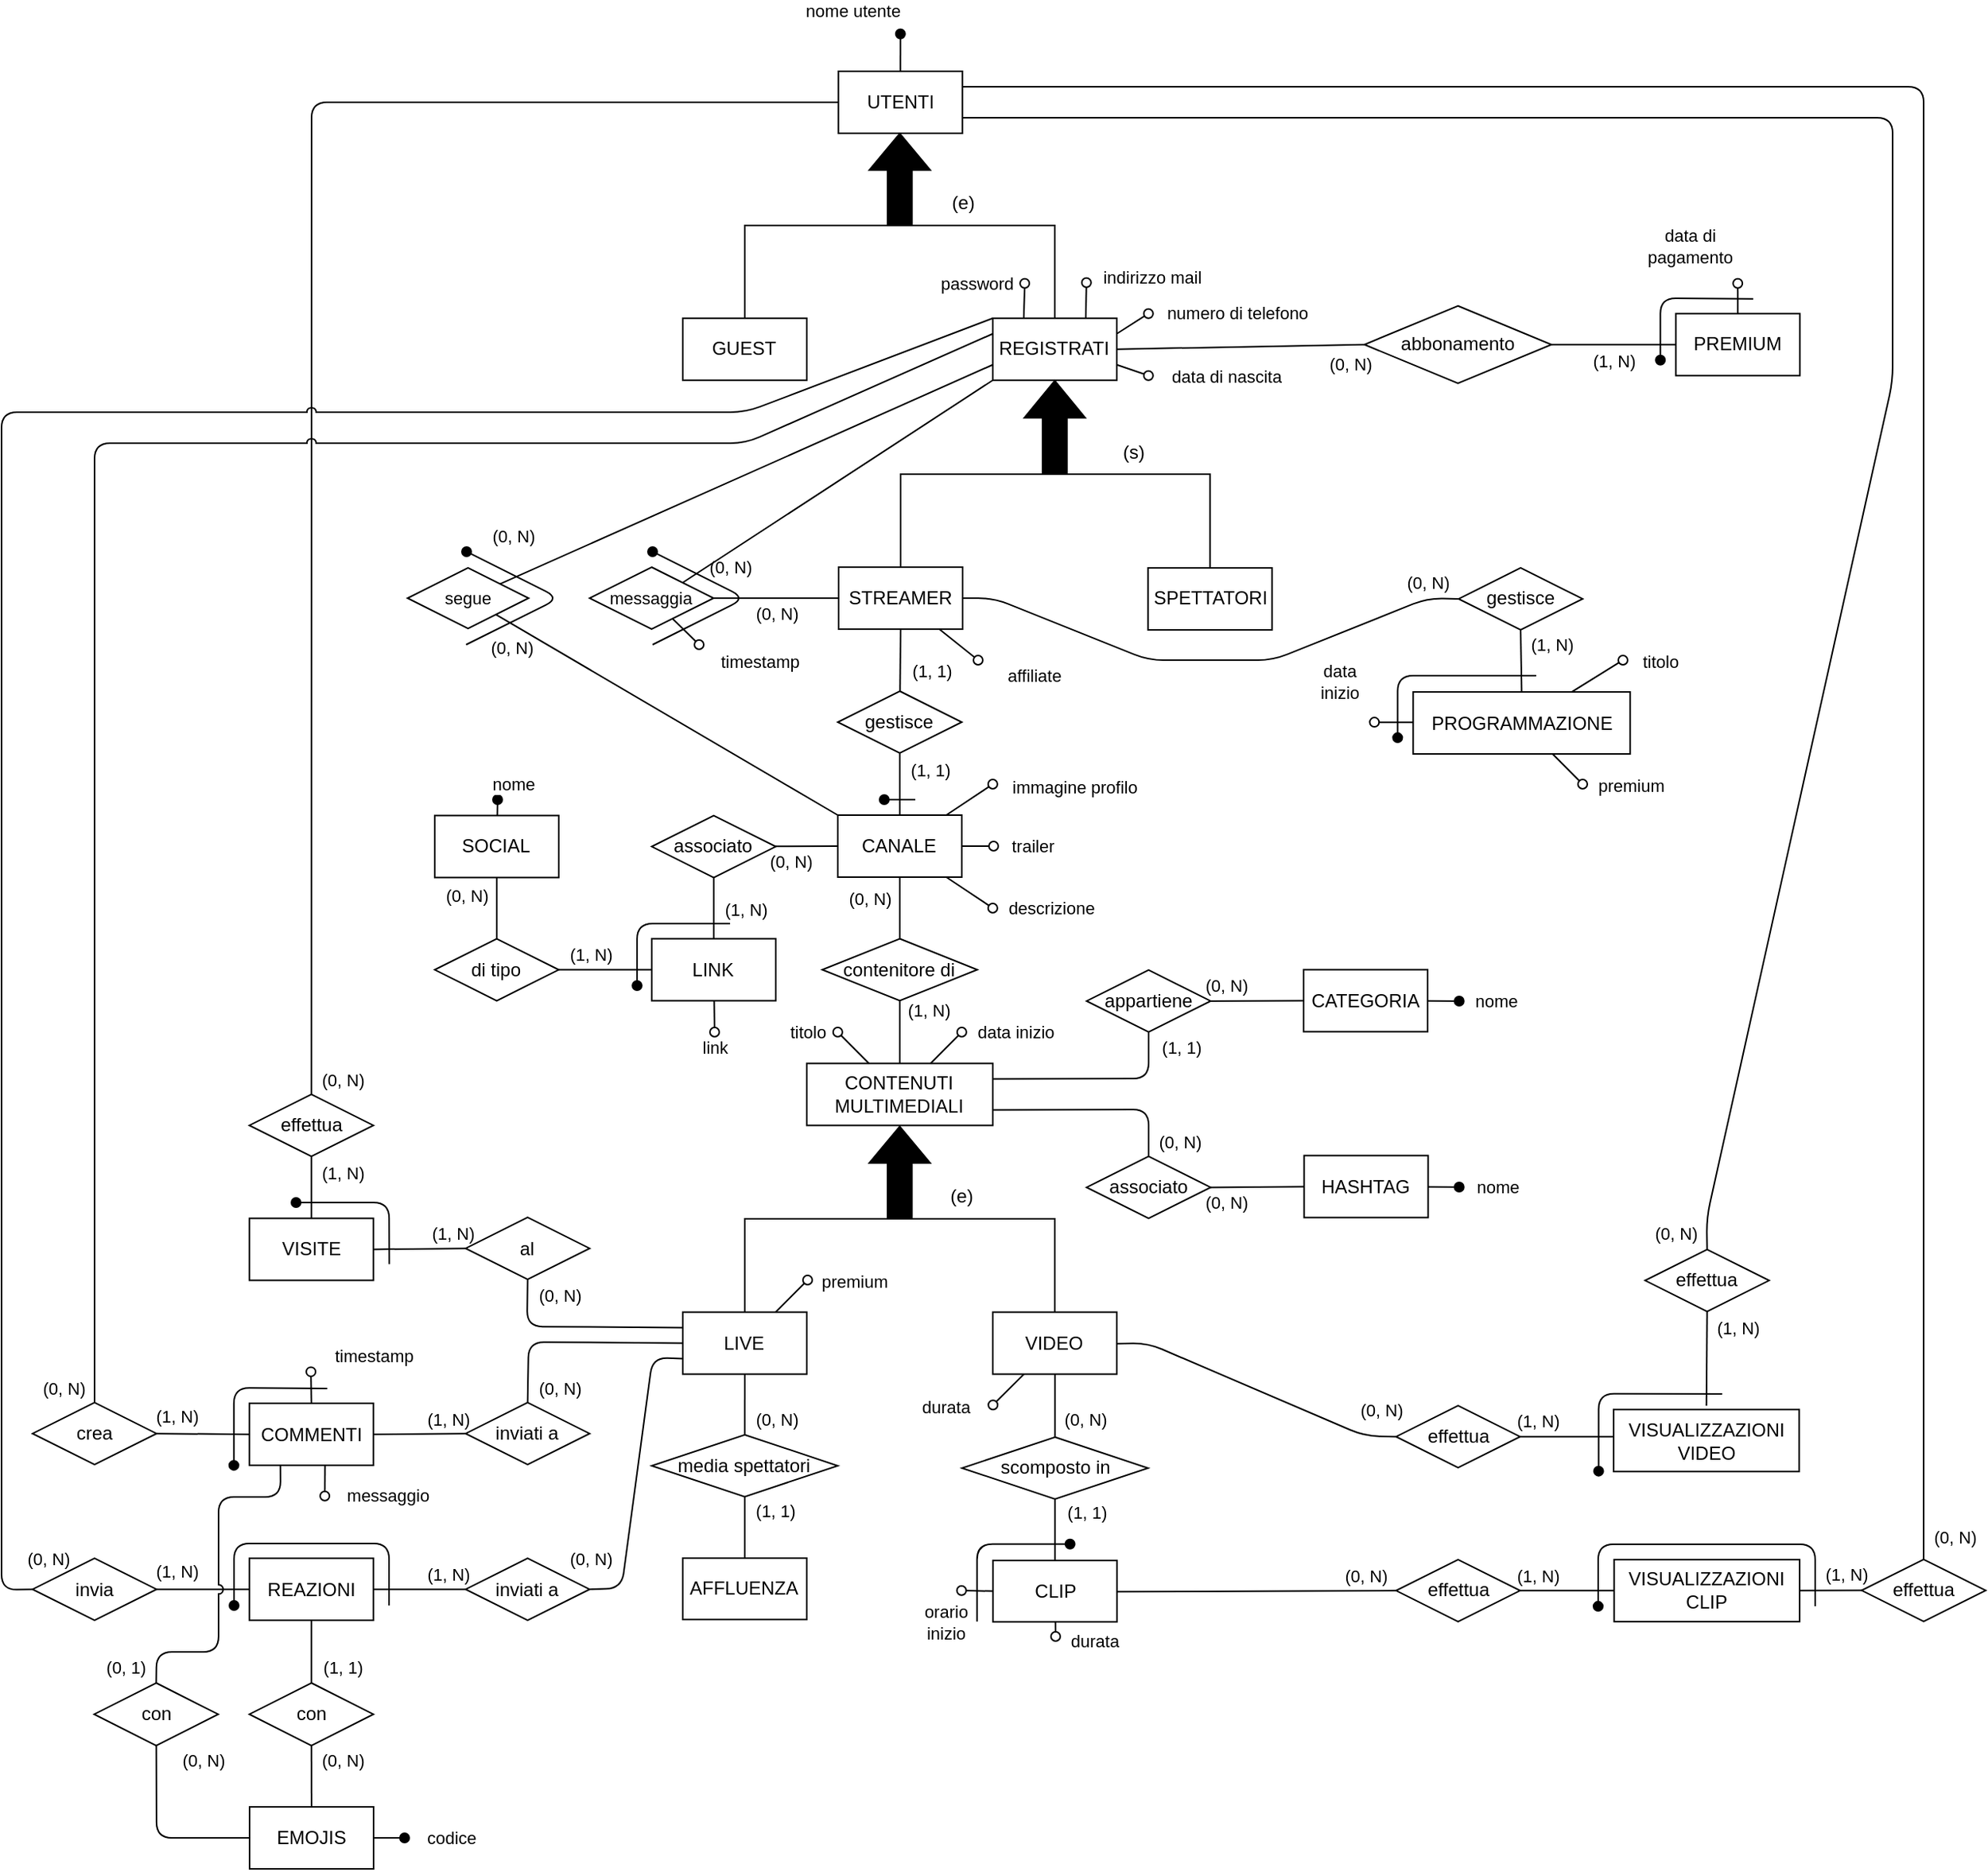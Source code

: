<mxfile>
    <diagram id="4_nfnfdhDg5d41BVBWpk" name="Page-1">
        <mxGraphModel dx="3255" dy="2260" grid="1" gridSize="10" guides="1" tooltips="1" connect="1" arrows="1" fold="1" page="1" pageScale="1" pageWidth="1169" pageHeight="827" math="0" shadow="0">
            <root>
                <mxCell id="0"/>
                <mxCell id="1" parent="0"/>
                <mxCell id="828" value="" style="edgeStyle=none;shape=connector;rounded=1;fillStyle=auto;html=1;labelBackgroundColor=default;strokeColor=default;strokeWidth=1;fontFamily=Helvetica;fontSize=11;fontColor=default;endArrow=none;endFill=0;startSize=6;endSize=6;fillColor=#000000;exitX=1;exitY=0.5;exitDx=0;exitDy=0;entryX=0;entryY=0.5;entryDx=0;entryDy=0;" parent="1" source="832" target="833" edge="1">
                    <mxGeometry relative="1" as="geometry"/>
                </mxCell>
                <mxCell id="829" value="(0, N)" style="edgeLabel;html=1;align=center;verticalAlign=middle;resizable=0;points=[];fontSize=11;fontFamily=Helvetica;fontColor=default;" parent="828" vertex="1" connectable="0">
                    <mxGeometry x="0.426" y="1" relative="1" as="geometry">
                        <mxPoint x="-33" y="-9" as="offset"/>
                    </mxGeometry>
                </mxCell>
                <mxCell id="830" style="edgeStyle=none;html=1;exitX=0.5;exitY=1;exitDx=0;exitDy=0;endArrow=none;endFill=0;entryX=1;entryY=0.25;entryDx=0;entryDy=0;" parent="1" source="832" target="1040" edge="1">
                    <mxGeometry relative="1" as="geometry">
                        <Array as="points">
                            <mxPoint x="-1480" y="-830"/>
                        </Array>
                        <mxPoint x="-1570" y="-840" as="targetPoint"/>
                    </mxGeometry>
                </mxCell>
                <mxCell id="831" value="(1, 1)" style="edgeLabel;html=1;align=center;verticalAlign=middle;resizable=0;points=[];" parent="830" vertex="1" connectable="0">
                    <mxGeometry x="0.57" y="-3" relative="1" as="geometry">
                        <mxPoint x="93" y="-17" as="offset"/>
                    </mxGeometry>
                </mxCell>
                <mxCell id="832" value="appartiene" style="rhombus;whiteSpace=wrap;html=1;" parent="1" vertex="1">
                    <mxGeometry x="-1520" y="-900.02" width="80" height="40" as="geometry"/>
                </mxCell>
                <mxCell id="833" value="CATEGORIA" style="rounded=0;whiteSpace=wrap;html=1;" parent="1" vertex="1">
                    <mxGeometry x="-1380" y="-900.26" width="80" height="40" as="geometry"/>
                </mxCell>
                <mxCell id="834" value="" style="endArrow=oval;html=1;fillStyle=auto;strokeWidth=1;startSize=6;endSize=6;fillColor=#000000;startArrow=none;startFill=0;endFill=1;" parent="1" source="833" edge="1">
                    <mxGeometry width="50" height="50" relative="1" as="geometry">
                        <mxPoint x="-1627.5" y="-900.52" as="sourcePoint"/>
                        <mxPoint x="-1279.65" y="-880.02" as="targetPoint"/>
                    </mxGeometry>
                </mxCell>
                <mxCell id="835" value="nome" style="edgeLabel;html=1;align=center;verticalAlign=middle;resizable=0;points=[];" parent="834" vertex="1" connectable="0">
                    <mxGeometry x="0.479" y="1" relative="1" as="geometry">
                        <mxPoint x="29" y="1" as="offset"/>
                    </mxGeometry>
                </mxCell>
                <mxCell id="836" value="" style="edgeStyle=none;shape=connector;rounded=1;fillStyle=auto;html=1;labelBackgroundColor=default;strokeColor=default;strokeWidth=1;fontFamily=Helvetica;fontSize=11;fontColor=default;endArrow=none;endFill=0;startSize=6;endSize=6;fillColor=#000000;exitX=1;exitY=0.5;exitDx=0;exitDy=0;entryX=0;entryY=0.5;entryDx=0;entryDy=0;" parent="1" source="840" target="841" edge="1">
                    <mxGeometry relative="1" as="geometry"/>
                </mxCell>
                <mxCell id="837" value="(0, N)" style="edgeLabel;html=1;align=center;verticalAlign=middle;resizable=0;points=[];fontSize=11;fontFamily=Helvetica;fontColor=default;" parent="836" vertex="1" connectable="0">
                    <mxGeometry x="0.426" y="1" relative="1" as="geometry">
                        <mxPoint x="-33" y="11" as="offset"/>
                    </mxGeometry>
                </mxCell>
                <mxCell id="838" style="edgeStyle=none;html=1;exitX=0.5;exitY=0;exitDx=0;exitDy=0;endArrow=none;endFill=0;entryX=1;entryY=0.75;entryDx=0;entryDy=0;" parent="1" source="840" target="1040" edge="1">
                    <mxGeometry relative="1" as="geometry">
                        <mxPoint x="-1570" y="-810" as="targetPoint"/>
                        <Array as="points">
                            <mxPoint x="-1480" y="-810"/>
                        </Array>
                    </mxGeometry>
                </mxCell>
                <mxCell id="839" value="(0, N)" style="edgeLabel;html=1;align=center;verticalAlign=middle;resizable=0;points=[];" parent="838" vertex="1" connectable="0">
                    <mxGeometry x="0.57" y="-3" relative="1" as="geometry">
                        <mxPoint x="92" y="24" as="offset"/>
                    </mxGeometry>
                </mxCell>
                <mxCell id="840" value="associato" style="rhombus;whiteSpace=wrap;html=1;" parent="1" vertex="1">
                    <mxGeometry x="-1520.0" y="-779.8" width="80" height="40" as="geometry"/>
                </mxCell>
                <mxCell id="841" value="HASHTAG" style="rounded=0;whiteSpace=wrap;html=1;" parent="1" vertex="1">
                    <mxGeometry x="-1379.7" y="-780.31" width="80" height="40" as="geometry"/>
                </mxCell>
                <mxCell id="842" value="" style="endArrow=oval;html=1;fillStyle=auto;strokeWidth=1;startSize=6;endSize=6;fillColor=#000000;startArrow=none;startFill=0;endFill=1;" parent="1" source="841" edge="1">
                    <mxGeometry width="50" height="50" relative="1" as="geometry">
                        <mxPoint x="-1592.2" y="-540.17" as="sourcePoint"/>
                        <mxPoint x="-1279.65" y="-760.02" as="targetPoint"/>
                        <Array as="points"/>
                    </mxGeometry>
                </mxCell>
                <mxCell id="843" value="nome" style="edgeLabel;html=1;align=center;verticalAlign=middle;resizable=0;points=[];" parent="842" vertex="1" connectable="0">
                    <mxGeometry x="0.479" y="1" relative="1" as="geometry">
                        <mxPoint x="29" y="1" as="offset"/>
                    </mxGeometry>
                </mxCell>
                <mxCell id="913" style="edgeStyle=elbowEdgeStyle;html=1;exitX=0.5;exitY=1;exitDx=0;exitDy=0;entryX=0.5;entryY=0;entryDx=0;entryDy=0;endArrow=none;endFill=0;elbow=vertical;rounded=0;jumpStyle=arc;" parent="1" source="910" target="911" edge="1">
                    <mxGeometry relative="1" as="geometry">
                        <mxPoint x="-1620.12" y="-1381.64" as="sourcePoint"/>
                        <mxPoint x="-1700.13" y="-1321.64" as="targetPoint"/>
                    </mxGeometry>
                </mxCell>
                <mxCell id="914" style="edgeStyle=elbowEdgeStyle;elbow=vertical;html=1;exitX=0.5;exitY=1;exitDx=0;exitDy=0;entryX=0.5;entryY=0;entryDx=0;entryDy=0;endArrow=none;endFill=0;rounded=0;jumpStyle=arc;" parent="1" source="910" target="912" edge="1">
                    <mxGeometry relative="1" as="geometry"/>
                </mxCell>
                <mxCell id="910" value="UTENTI" style="whiteSpace=wrap;html=1;" parent="1" vertex="1">
                    <mxGeometry x="-1680.15" y="-1480" width="80" height="40" as="geometry"/>
                </mxCell>
                <mxCell id="911" value="GUEST" style="whiteSpace=wrap;html=1;" parent="1" vertex="1">
                    <mxGeometry x="-1780.54" y="-1320.64" width="80" height="40" as="geometry"/>
                </mxCell>
                <mxCell id="1015" value="(0, N)" style="edgeStyle=none;shape=connector;rounded=0;jumpStyle=arc;html=1;exitX=0;exitY=0.75;exitDx=0;exitDy=0;labelBackgroundColor=default;strokeColor=default;fontFamily=Helvetica;fontSize=11;fontColor=default;endArrow=none;endFill=0;elbow=vertical;" parent="1" source="912" target="1009" edge="1">
                    <mxGeometry x="1" y="41" relative="1" as="geometry">
                        <mxPoint x="-9" y="4" as="offset"/>
                    </mxGeometry>
                </mxCell>
                <mxCell id="912" value="REGISTRATI" style="whiteSpace=wrap;html=1;" parent="1" vertex="1">
                    <mxGeometry x="-1580.54" y="-1320.64" width="80" height="40" as="geometry"/>
                </mxCell>
                <mxCell id="915" value="" style="shape=singleArrow;whiteSpace=wrap;html=1;arrowWidth=0.4;arrowSize=0.4;rotation=-90;fillColor=#000000;" parent="1" vertex="1">
                    <mxGeometry x="-1670.02" y="-1430" width="58.96" height="39.32" as="geometry"/>
                </mxCell>
                <mxCell id="918" value="(e)" style="text;html=1;align=center;verticalAlign=middle;resizable=0;points=[];autosize=1;strokeColor=none;fillColor=none;" parent="1" vertex="1">
                    <mxGeometry x="-1620.35" y="-1410" width="40" height="30" as="geometry"/>
                </mxCell>
                <mxCell id="919" style="edgeStyle=elbowEdgeStyle;html=1;entryX=0.5;entryY=0;entryDx=0;entryDy=0;endArrow=none;endFill=0;elbow=vertical;rounded=0;jumpStyle=arc;" parent="1" source="912" target="921" edge="1">
                    <mxGeometry relative="1" as="geometry">
                        <mxPoint x="-1559.99" y="-1220" as="sourcePoint"/>
                        <mxPoint x="-1640" y="-1158" as="targetPoint"/>
                        <Array as="points">
                            <mxPoint x="-1540" y="-1220"/>
                        </Array>
                    </mxGeometry>
                </mxCell>
                <mxCell id="920" style="edgeStyle=elbowEdgeStyle;elbow=vertical;html=1;entryX=0.5;entryY=0;entryDx=0;entryDy=0;endArrow=none;endFill=0;rounded=0;jumpStyle=arc;exitX=0.5;exitY=1;exitDx=0;exitDy=0;" parent="1" source="912" target="922" edge="1">
                    <mxGeometry relative="1" as="geometry">
                        <mxPoint x="-1560" y="-1280" as="sourcePoint"/>
                        <Array as="points">
                            <mxPoint x="-1490" y="-1220"/>
                        </Array>
                    </mxGeometry>
                </mxCell>
                <mxCell id="1147" value="(0, N)" style="edgeStyle=none;jumpStyle=arc;html=1;exitX=1;exitY=0.5;exitDx=0;exitDy=0;endArrow=none;endFill=0;entryX=0;entryY=0.5;entryDx=0;entryDy=0;" edge="1" parent="1" source="921" target="1154">
                    <mxGeometry x="0.881" y="10" relative="1" as="geometry">
                        <mxPoint x="-1280" y="-1139.52" as="targetPoint"/>
                        <Array as="points">
                            <mxPoint x="-1580" y="-1140"/>
                            <mxPoint x="-1480" y="-1100"/>
                            <mxPoint x="-1400" y="-1100"/>
                            <mxPoint x="-1300" y="-1140"/>
                            <mxPoint x="-1290" y="-1140"/>
                        </Array>
                        <mxPoint as="offset"/>
                    </mxGeometry>
                </mxCell>
                <mxCell id="921" value="STREAMER" style="whiteSpace=wrap;html=1;" parent="1" vertex="1">
                    <mxGeometry x="-1680" y="-1160" width="80" height="40" as="geometry"/>
                </mxCell>
                <mxCell id="922" value="SPETTATORI" style="whiteSpace=wrap;html=1;" parent="1" vertex="1">
                    <mxGeometry x="-1480.35" y="-1159.52" width="80" height="40" as="geometry"/>
                </mxCell>
                <mxCell id="937" value="" style="endArrow=oval;html=1;fillStyle=auto;strokeWidth=1;startSize=6;endSize=6;fillColor=#000000;startArrow=none;startFill=0;endFill=1;exitX=0.5;exitY=0;exitDx=0;exitDy=0;" parent="1" source="910" edge="1">
                    <mxGeometry width="50" height="50" relative="1" as="geometry">
                        <mxPoint x="-1500.12" y="-898.98" as="sourcePoint"/>
                        <mxPoint x="-1640.12" y="-1504.16" as="targetPoint"/>
                    </mxGeometry>
                </mxCell>
                <mxCell id="938" value="nome utente" style="edgeLabel;html=1;align=center;verticalAlign=middle;resizable=0;points=[];" parent="937" vertex="1" connectable="0">
                    <mxGeometry x="0.479" y="1" relative="1" as="geometry">
                        <mxPoint x="-30" y="-21" as="offset"/>
                    </mxGeometry>
                </mxCell>
                <mxCell id="939" value="" style="endArrow=oval;html=1;fillStyle=auto;strokeWidth=1;startSize=6;endSize=6;fillColor=#000000;startArrow=none;startFill=0;endFill=0;exitX=0.25;exitY=0;exitDx=0;exitDy=0;" parent="1" source="912" edge="1">
                    <mxGeometry width="50" height="50" relative="1" as="geometry">
                        <mxPoint x="-1620.12" y="-1011.793" as="sourcePoint"/>
                        <mxPoint x="-1559.93" y="-1343.16" as="targetPoint"/>
                    </mxGeometry>
                </mxCell>
                <mxCell id="940" value="password" style="edgeLabel;html=1;align=center;verticalAlign=middle;resizable=0;points=[];" parent="939" vertex="1" connectable="0">
                    <mxGeometry x="0.479" y="1" relative="1" as="geometry">
                        <mxPoint x="-30" y="-6" as="offset"/>
                    </mxGeometry>
                </mxCell>
                <mxCell id="941" value="" style="endArrow=oval;html=1;fillStyle=auto;strokeWidth=1;startSize=6;endSize=6;fillColor=#000000;startArrow=none;startFill=0;endFill=0;exitX=0.75;exitY=0;exitDx=0;exitDy=0;" parent="1" source="912" edge="1">
                    <mxGeometry width="50" height="50" relative="1" as="geometry">
                        <mxPoint x="-1605.12" y="-1018.46" as="sourcePoint"/>
                        <mxPoint x="-1520.12" y="-1343.64" as="targetPoint"/>
                    </mxGeometry>
                </mxCell>
                <mxCell id="942" value="indirizzo mail" style="edgeLabel;html=1;align=center;verticalAlign=middle;resizable=0;points=[];" parent="941" vertex="1" connectable="0">
                    <mxGeometry x="0.479" y="1" relative="1" as="geometry">
                        <mxPoint x="43" y="-10" as="offset"/>
                    </mxGeometry>
                </mxCell>
                <mxCell id="943" value="" style="endArrow=oval;html=1;fillStyle=auto;strokeWidth=1;startSize=6;endSize=6;fillColor=#000000;startArrow=none;startFill=0;endFill=0;exitX=1;exitY=0.25;exitDx=0;exitDy=0;" parent="1" source="912" edge="1">
                    <mxGeometry width="50" height="50" relative="1" as="geometry">
                        <mxPoint x="-1595.12" y="-1008.46" as="sourcePoint"/>
                        <mxPoint x="-1480.12" y="-1323.64" as="targetPoint"/>
                    </mxGeometry>
                </mxCell>
                <mxCell id="944" value="numero di telefono" style="edgeLabel;html=1;align=center;verticalAlign=middle;resizable=0;points=[];" parent="943" vertex="1" connectable="0">
                    <mxGeometry x="0.479" y="1" relative="1" as="geometry">
                        <mxPoint x="63" y="-3" as="offset"/>
                    </mxGeometry>
                </mxCell>
                <mxCell id="945" value="" style="endArrow=oval;html=1;fillStyle=auto;strokeWidth=1;startSize=6;endSize=6;fillColor=#000000;startArrow=none;startFill=0;endFill=0;exitX=1;exitY=0.75;exitDx=0;exitDy=0;" parent="1" source="912" edge="1">
                    <mxGeometry width="50" height="50" relative="1" as="geometry">
                        <mxPoint x="-1585.12" y="-998.46" as="sourcePoint"/>
                        <mxPoint x="-1480.12" y="-1283.64" as="targetPoint"/>
                    </mxGeometry>
                </mxCell>
                <mxCell id="946" value="data di nascita" style="edgeLabel;html=1;align=center;verticalAlign=middle;resizable=0;points=[];" parent="945" vertex="1" connectable="0">
                    <mxGeometry x="0.479" y="1" relative="1" as="geometry">
                        <mxPoint x="55" y="3" as="offset"/>
                    </mxGeometry>
                </mxCell>
                <mxCell id="972" value="abbonamento" style="rhombus;whiteSpace=wrap;html=1;" parent="1" vertex="1">
                    <mxGeometry x="-1340.77" y="-1328.64" width="120.65" height="50" as="geometry"/>
                </mxCell>
                <mxCell id="973" value="" style="endArrow=none;html=1;fillStyle=auto;strokeWidth=1;startSize=6;endSize=6;fillColor=#000000;exitX=0;exitY=0.5;exitDx=0;exitDy=0;entryX=1;entryY=0.5;entryDx=0;entryDy=0;" parent="1" source="972" target="912" edge="1">
                    <mxGeometry width="50" height="50" relative="1" as="geometry">
                        <mxPoint x="-1190.4" y="-1293.51" as="sourcePoint"/>
                        <mxPoint x="-1290.4" y="-1293.51" as="targetPoint"/>
                    </mxGeometry>
                </mxCell>
                <mxCell id="974" value="(0, N)" style="edgeLabel;html=1;align=center;verticalAlign=middle;resizable=0;points=[];" parent="973" vertex="1" connectable="0">
                    <mxGeometry x="0.545" relative="1" as="geometry">
                        <mxPoint x="114" y="10" as="offset"/>
                    </mxGeometry>
                </mxCell>
                <mxCell id="975" value="" style="endArrow=none;html=1;fillStyle=auto;strokeWidth=1;startSize=6;endSize=6;fillColor=#000000;exitX=0;exitY=0.5;exitDx=0;exitDy=0;entryX=1;entryY=0.5;entryDx=0;entryDy=0;" parent="1" source="977" target="972" edge="1">
                    <mxGeometry width="50" height="50" relative="1" as="geometry">
                        <mxPoint x="-1200.4" y="-1283.51" as="sourcePoint"/>
                        <mxPoint x="-1280.4" y="-1283.51" as="targetPoint"/>
                    </mxGeometry>
                </mxCell>
                <mxCell id="976" value="(1, N)" style="edgeLabel;html=1;align=center;verticalAlign=middle;resizable=0;points=[];" parent="975" vertex="1" connectable="0">
                    <mxGeometry x="0.545" relative="1" as="geometry">
                        <mxPoint x="22" y="10" as="offset"/>
                    </mxGeometry>
                </mxCell>
                <mxCell id="977" value="PREMIUM" style="rounded=0;whiteSpace=wrap;html=1;" parent="1" vertex="1">
                    <mxGeometry x="-1139.85" y="-1323.64" width="80" height="40" as="geometry"/>
                </mxCell>
                <mxCell id="978" value="" style="endArrow=oval;html=1;fillStyle=auto;strokeWidth=1;startSize=6;endSize=6;fillColor=#000000;startArrow=none;startFill=0;endFill=0;" parent="1" source="977" edge="1">
                    <mxGeometry width="50" height="50" relative="1" as="geometry">
                        <mxPoint x="-1139.85" y="-1323.64" as="sourcePoint"/>
                        <mxPoint x="-1099.93" y="-1343.16" as="targetPoint"/>
                    </mxGeometry>
                </mxCell>
                <mxCell id="979" value="data di&lt;br&gt;pagamento" style="edgeLabel;html=1;align=center;verticalAlign=middle;resizable=0;points=[];" parent="978" vertex="1" connectable="0">
                    <mxGeometry x="0.479" y="1" relative="1" as="geometry">
                        <mxPoint x="-30" y="-29" as="offset"/>
                    </mxGeometry>
                </mxCell>
                <mxCell id="980" value="" style="endArrow=oval;html=1;fillStyle=auto;strokeWidth=1;startSize=6;endSize=6;fillColor=#000000;startArrow=none;startFill=0;endFill=1;jumpStyle=none;" parent="1" edge="1">
                    <mxGeometry width="50" height="50" relative="1" as="geometry">
                        <mxPoint x="-1089.93" y="-1333.16" as="sourcePoint"/>
                        <mxPoint x="-1149.85" y="-1293.64" as="targetPoint"/>
                        <Array as="points">
                            <mxPoint x="-1149.85" y="-1333.64"/>
                        </Array>
                    </mxGeometry>
                </mxCell>
                <mxCell id="983" value="(0, N)" style="edgeLabel;html=1;align=center;verticalAlign=middle;resizable=0;points=[];fontSize=11;fontFamily=Helvetica;fontColor=default;" parent="1" vertex="1" connectable="0">
                    <mxGeometry x="-1750.004" y="-1159.998" as="geometry"/>
                </mxCell>
                <mxCell id="986" style="edgeStyle=none;shape=connector;rounded=1;fillStyle=auto;html=1;labelBackgroundColor=default;strokeColor=default;strokeWidth=1;fontFamily=Helvetica;fontSize=11;fontColor=default;endArrow=none;endFill=0;startSize=6;endSize=6;fillColor=#000000;startArrow=oval;startFill=0;" parent="1" target="989" edge="1">
                    <mxGeometry relative="1" as="geometry">
                        <mxPoint x="-1820.498" y="-1110" as="targetPoint"/>
                        <mxPoint x="-1770" y="-1110" as="sourcePoint"/>
                    </mxGeometry>
                </mxCell>
                <mxCell id="987" value="timestamp" style="edgeLabel;html=1;align=center;verticalAlign=middle;resizable=0;points=[];fontSize=11;fontFamily=Helvetica;fontColor=default;" parent="986" vertex="1" connectable="0">
                    <mxGeometry x="-0.257" y="1" relative="1" as="geometry">
                        <mxPoint x="46" y="16" as="offset"/>
                    </mxGeometry>
                </mxCell>
                <mxCell id="988" value="(0, N)" style="edgeLabel;html=1;align=center;verticalAlign=middle;resizable=0;points=[];fontSize=11;fontFamily=Helvetica;fontColor=default;" parent="1" vertex="1" connectable="0">
                    <mxGeometry x="-1720.557" y="-1130.0" as="geometry"/>
                </mxCell>
                <mxCell id="992" style="shape=connector;rounded=0;jumpStyle=arc;elbow=vertical;html=1;exitX=1;exitY=0;exitDx=0;exitDy=0;entryX=0;entryY=1;entryDx=0;entryDy=0;labelBackgroundColor=default;strokeColor=default;fontFamily=Helvetica;fontSize=11;fontColor=default;endArrow=none;endFill=0;" parent="1" source="989" target="912" edge="1">
                    <mxGeometry relative="1" as="geometry"/>
                </mxCell>
                <mxCell id="993" style="edgeStyle=none;shape=connector;rounded=0;jumpStyle=arc;html=1;exitX=1;exitY=0.5;exitDx=0;exitDy=0;entryX=0;entryY=0.5;entryDx=0;entryDy=0;labelBackgroundColor=default;strokeColor=default;fontFamily=Helvetica;fontSize=11;fontColor=default;endArrow=none;endFill=0;elbow=vertical;" parent="1" source="989" target="921" edge="1">
                    <mxGeometry relative="1" as="geometry"/>
                </mxCell>
                <mxCell id="989" value="messaggia" style="rhombus;whiteSpace=wrap;html=1;fontFamily=Helvetica;fontSize=11;fontColor=default;" parent="1" vertex="1">
                    <mxGeometry x="-1840.62" y="-1160" width="80" height="40" as="geometry"/>
                </mxCell>
                <mxCell id="990" value="" style="endArrow=oval;html=1;fillStyle=auto;strokeWidth=1;startSize=6;endSize=6;fillColor=#000000;startArrow=none;startFill=0;endFill=1;jumpStyle=none;" parent="1" edge="1">
                    <mxGeometry width="50" height="50" relative="1" as="geometry">
                        <mxPoint x="-1800" y="-1110" as="sourcePoint"/>
                        <mxPoint x="-1800" y="-1170" as="targetPoint"/>
                        <Array as="points">
                            <mxPoint x="-1740" y="-1140"/>
                            <mxPoint x="-1800" y="-1170"/>
                        </Array>
                    </mxGeometry>
                </mxCell>
                <mxCell id="994" value="" style="edgeStyle=none;shape=connector;rounded=1;fillStyle=auto;html=1;labelBackgroundColor=default;strokeColor=default;strokeWidth=1;fontFamily=Helvetica;fontSize=11;fontColor=default;endArrow=none;startSize=6;endSize=6;fillColor=#000000;exitX=0.5;exitY=1;exitDx=0;exitDy=0;" parent="1" source="921" target="998" edge="1">
                    <mxGeometry relative="1" as="geometry">
                        <mxPoint x="-1479.99" y="-1120" as="sourcePoint"/>
                    </mxGeometry>
                </mxCell>
                <mxCell id="995" value="(1, 1)" style="edgeLabel;html=1;align=center;verticalAlign=middle;resizable=0;points=[];fontSize=11;fontFamily=Helvetica;fontColor=default;" parent="994" vertex="1" connectable="0">
                    <mxGeometry x="-0.268" y="1" relative="1" as="geometry">
                        <mxPoint x="19" y="12" as="offset"/>
                    </mxGeometry>
                </mxCell>
                <mxCell id="996" value="" style="edgeStyle=none;shape=connector;rounded=1;fillStyle=auto;html=1;labelBackgroundColor=default;strokeColor=default;strokeWidth=1;fontFamily=Helvetica;fontSize=11;fontColor=default;endArrow=none;startSize=6;endSize=6;fillColor=#000000;" parent="1" source="998" target="1000" edge="1">
                    <mxGeometry relative="1" as="geometry"/>
                </mxCell>
                <mxCell id="997" value="(1, 1)" style="edgeLabel;html=1;align=center;verticalAlign=middle;resizable=0;points=[];fontSize=11;fontFamily=Helvetica;fontColor=default;" parent="996" vertex="1" connectable="0">
                    <mxGeometry x="-0.327" y="1" relative="1" as="geometry">
                        <mxPoint x="18" y="-3" as="offset"/>
                    </mxGeometry>
                </mxCell>
                <mxCell id="998" value="gestisce" style="rhombus;whiteSpace=wrap;html=1;" parent="1" vertex="1">
                    <mxGeometry x="-1680.54" y="-1080" width="80" height="40" as="geometry"/>
                </mxCell>
                <mxCell id="1016" style="edgeStyle=none;shape=connector;rounded=0;jumpStyle=arc;html=1;exitX=0;exitY=0;exitDx=0;exitDy=0;labelBackgroundColor=default;strokeColor=default;fontFamily=Helvetica;fontSize=11;fontColor=default;endArrow=none;endFill=0;elbow=vertical;" parent="1" source="1000" target="1009" edge="1">
                    <mxGeometry relative="1" as="geometry"/>
                </mxCell>
                <mxCell id="1017" value="(0, N)" style="edgeLabel;html=1;align=center;verticalAlign=middle;resizable=0;points=[];fontSize=11;fontFamily=Helvetica;fontColor=default;" parent="1016" vertex="1" connectable="0">
                    <mxGeometry x="0.528" y="1" relative="1" as="geometry">
                        <mxPoint x="-41" y="-82" as="offset"/>
                    </mxGeometry>
                </mxCell>
                <mxCell id="1000" value="CANALE" style="rounded=0;whiteSpace=wrap;html=1;" parent="1" vertex="1">
                    <mxGeometry x="-1680.54" y="-1000" width="80" height="40" as="geometry"/>
                </mxCell>
                <mxCell id="1001" value="" style="endArrow=oval;html=1;fillStyle=auto;strokeWidth=1;startSize=6;endSize=6;fillColor=#000000;startArrow=none;startFill=0;endFill=0;" parent="1" source="1000" edge="1">
                    <mxGeometry width="50" height="50" relative="1" as="geometry">
                        <mxPoint x="-1590.54" y="-973.573" as="sourcePoint"/>
                        <mxPoint x="-1580.55" y="-1020" as="targetPoint"/>
                    </mxGeometry>
                </mxCell>
                <mxCell id="1002" value="immagine profilo" style="edgeLabel;html=1;align=center;verticalAlign=middle;resizable=0;points=[];" parent="1001" vertex="1" connectable="0">
                    <mxGeometry x="0.479" y="1" relative="1" as="geometry">
                        <mxPoint x="61" y="-3" as="offset"/>
                    </mxGeometry>
                </mxCell>
                <mxCell id="1003" value="" style="endArrow=oval;html=1;fillStyle=auto;strokeWidth=1;startSize=6;endSize=6;fillColor=#000000;startArrow=none;startFill=0;endFill=1;" parent="1" edge="1">
                    <mxGeometry width="50" height="50" relative="1" as="geometry">
                        <mxPoint x="-1630.54" y="-1010" as="sourcePoint"/>
                        <mxPoint x="-1650.54" y="-1010" as="targetPoint"/>
                    </mxGeometry>
                </mxCell>
                <mxCell id="1004" value="" style="endArrow=oval;html=1;fillStyle=auto;strokeWidth=1;startSize=6;endSize=6;fillColor=#000000;startArrow=none;startFill=0;endFill=0;" parent="1" source="1000" edge="1">
                    <mxGeometry width="50" height="50" relative="1" as="geometry">
                        <mxPoint x="-1590.54" y="-990" as="sourcePoint"/>
                        <mxPoint x="-1580" y="-980" as="targetPoint"/>
                    </mxGeometry>
                </mxCell>
                <mxCell id="1005" value="trailer" style="edgeLabel;html=1;align=center;verticalAlign=middle;resizable=0;points=[];" parent="1004" vertex="1" connectable="0">
                    <mxGeometry x="0.479" y="1" relative="1" as="geometry">
                        <mxPoint x="30" y="1" as="offset"/>
                    </mxGeometry>
                </mxCell>
                <mxCell id="1006" value="" style="endArrow=oval;html=1;fillStyle=auto;strokeWidth=1;startSize=6;endSize=6;fillColor=#000000;startArrow=none;startFill=0;endFill=0;" parent="1" source="1000" edge="1">
                    <mxGeometry width="50" height="50" relative="1" as="geometry">
                        <mxPoint x="-1580.54" y="-980" as="sourcePoint"/>
                        <mxPoint x="-1580.55" y="-940" as="targetPoint"/>
                    </mxGeometry>
                </mxCell>
                <mxCell id="1007" value="descrizione" style="edgeLabel;html=1;align=center;verticalAlign=middle;resizable=0;points=[];" parent="1006" vertex="1" connectable="0">
                    <mxGeometry x="0.479" y="1" relative="1" as="geometry">
                        <mxPoint x="45" y="6" as="offset"/>
                    </mxGeometry>
                </mxCell>
                <mxCell id="1009" value="segue" style="rhombus;whiteSpace=wrap;html=1;fontFamily=Helvetica;fontSize=11;fontColor=default;" parent="1" vertex="1">
                    <mxGeometry x="-1958.1" y="-1159.52" width="78.1" height="39.05" as="geometry"/>
                </mxCell>
                <mxCell id="1012" value="" style="endArrow=oval;html=1;fillStyle=auto;strokeWidth=1;startSize=6;endSize=6;fillColor=#000000;startArrow=none;startFill=0;endFill=1;jumpStyle=none;" parent="1" edge="1">
                    <mxGeometry width="50" height="50" relative="1" as="geometry">
                        <mxPoint x="-1920.3" y="-1110" as="sourcePoint"/>
                        <mxPoint x="-1920" y="-1170" as="targetPoint"/>
                        <Array as="points">
                            <mxPoint x="-1920.3" y="-1110"/>
                            <mxPoint x="-1860" y="-1140"/>
                        </Array>
                    </mxGeometry>
                </mxCell>
                <mxCell id="1018" value="" style="edgeStyle=none;shape=connector;rounded=1;fillStyle=auto;html=1;labelBackgroundColor=default;strokeColor=default;strokeWidth=1;fontFamily=Helvetica;fontSize=11;fontColor=default;endArrow=none;endFill=0;startSize=6;endSize=6;fillColor=#000000;" parent="1" source="1022" edge="1">
                    <mxGeometry relative="1" as="geometry">
                        <mxPoint x="-1680.55" y="-980" as="targetPoint"/>
                    </mxGeometry>
                </mxCell>
                <mxCell id="1019" value="(0, N)" style="edgeLabel;html=1;align=center;verticalAlign=middle;resizable=0;points=[];fontSize=11;fontFamily=Helvetica;fontColor=default;" parent="1018" vertex="1" connectable="0">
                    <mxGeometry x="-0.3" y="1" relative="1" as="geometry">
                        <mxPoint x="-4" y="11" as="offset"/>
                    </mxGeometry>
                </mxCell>
                <mxCell id="1020" value="" style="edgeStyle=none;shape=connector;rounded=1;fillStyle=auto;html=1;labelBackgroundColor=default;strokeColor=default;strokeWidth=1;fontFamily=Helvetica;fontSize=11;fontColor=default;endArrow=none;endFill=0;startSize=6;endSize=6;fillColor=#000000;exitX=0.5;exitY=1;exitDx=0;exitDy=0;" parent="1" source="1022" target="1023" edge="1">
                    <mxGeometry relative="1" as="geometry"/>
                </mxCell>
                <mxCell id="1021" value="(1, N)" style="edgeLabel;html=1;align=center;verticalAlign=middle;resizable=0;points=[];fontSize=11;fontFamily=Helvetica;fontColor=default;" parent="1020" vertex="1" connectable="0">
                    <mxGeometry x="0.426" y="1" relative="1" as="geometry">
                        <mxPoint x="19" y="-8" as="offset"/>
                    </mxGeometry>
                </mxCell>
                <mxCell id="1022" value="associato" style="rhombus;whiteSpace=wrap;html=1;" parent="1" vertex="1">
                    <mxGeometry x="-1800.55" y="-999.74" width="80" height="40" as="geometry"/>
                </mxCell>
                <mxCell id="1023" value="LINK" style="rounded=0;whiteSpace=wrap;html=1;" parent="1" vertex="1">
                    <mxGeometry x="-1800.56" y="-920.24" width="80" height="40" as="geometry"/>
                </mxCell>
                <mxCell id="1024" value="" style="endArrow=oval;html=1;fillStyle=auto;strokeWidth=1;startSize=6;endSize=6;fillColor=#000000;startArrow=none;startFill=0;endFill=0;" parent="1" source="1023" edge="1">
                    <mxGeometry width="50" height="50" relative="1" as="geometry">
                        <mxPoint x="-1740.56" y="-900.24" as="sourcePoint"/>
                        <mxPoint x="-1760" y="-860" as="targetPoint"/>
                    </mxGeometry>
                </mxCell>
                <mxCell id="1025" value="link" style="edgeLabel;html=1;align=center;verticalAlign=middle;resizable=0;points=[];" parent="1024" vertex="1" connectable="0">
                    <mxGeometry x="0.479" y="1" relative="1" as="geometry">
                        <mxPoint x="-1" y="15" as="offset"/>
                    </mxGeometry>
                </mxCell>
                <mxCell id="1026" value="" style="edgeStyle=none;shape=connector;rounded=1;fillStyle=auto;html=1;labelBackgroundColor=default;strokeColor=default;strokeWidth=1;fontFamily=Helvetica;fontSize=11;fontColor=default;endArrow=none;endFill=0;startSize=6;endSize=6;fillColor=#000000;" parent="1" source="1030" target="1031" edge="1">
                    <mxGeometry relative="1" as="geometry"/>
                </mxCell>
                <mxCell id="1027" value="(0, N)" style="edgeLabel;html=1;align=center;verticalAlign=middle;resizable=0;points=[];fontSize=11;fontFamily=Helvetica;fontColor=default;" parent="1026" vertex="1" connectable="0">
                    <mxGeometry x="0.426" y="1" relative="1" as="geometry">
                        <mxPoint x="-19" as="offset"/>
                    </mxGeometry>
                </mxCell>
                <mxCell id="1028" value="" style="edgeStyle=none;shape=connector;rounded=1;fillStyle=auto;html=1;labelBackgroundColor=default;strokeColor=default;strokeWidth=1;fontFamily=Helvetica;fontSize=11;fontColor=default;endArrow=none;endFill=0;startSize=6;endSize=6;fillColor=#000000;" parent="1" source="1030" target="1023" edge="1">
                    <mxGeometry relative="1" as="geometry"/>
                </mxCell>
                <mxCell id="1029" value="(1, N)" style="edgeLabel;html=1;align=center;verticalAlign=middle;resizable=0;points=[];fontSize=11;fontFamily=Helvetica;fontColor=default;" parent="1028" vertex="1" connectable="0">
                    <mxGeometry x="-0.252" y="2" relative="1" as="geometry">
                        <mxPoint x="-2" y="-8" as="offset"/>
                    </mxGeometry>
                </mxCell>
                <mxCell id="1030" value="di tipo" style="rhombus;whiteSpace=wrap;html=1;" parent="1" vertex="1">
                    <mxGeometry x="-1940.55" y="-920.24" width="80" height="40" as="geometry"/>
                </mxCell>
                <mxCell id="1031" value="SOCIAL" style="rounded=0;whiteSpace=wrap;html=1;" parent="1" vertex="1">
                    <mxGeometry x="-1940.55" y="-999.74" width="80" height="40" as="geometry"/>
                </mxCell>
                <mxCell id="1032" value="" style="endArrow=oval;html=1;fillStyle=auto;strokeWidth=1;startSize=6;endSize=6;fillColor=#000000;startArrow=none;startFill=0;endFill=1;" parent="1" source="1031" edge="1">
                    <mxGeometry width="50" height="50" relative="1" as="geometry">
                        <mxPoint x="-1900.55" y="-989.74" as="sourcePoint"/>
                        <mxPoint x="-1900" y="-1010" as="targetPoint"/>
                    </mxGeometry>
                </mxCell>
                <mxCell id="1033" value="nome" style="edgeLabel;html=1;align=center;verticalAlign=middle;resizable=0;points=[];fontSize=11;fontFamily=Helvetica;fontColor=default;" parent="1032" vertex="1" connectable="0">
                    <mxGeometry x="0.621" y="-1" relative="1" as="geometry">
                        <mxPoint x="9" y="-12" as="offset"/>
                    </mxGeometry>
                </mxCell>
                <mxCell id="1034" value="" style="endArrow=oval;html=1;fillStyle=auto;strokeWidth=1;startSize=6;endSize=6;fillColor=#000000;startArrow=none;startFill=0;endFill=1;jumpStyle=none;" parent="1" edge="1">
                    <mxGeometry width="50" height="50" relative="1" as="geometry">
                        <mxPoint x="-1750" y="-930" as="sourcePoint"/>
                        <mxPoint x="-1810" y="-890" as="targetPoint"/>
                        <Array as="points">
                            <mxPoint x="-1810" y="-930"/>
                        </Array>
                    </mxGeometry>
                </mxCell>
                <mxCell id="1035" value="" style="edgeStyle=none;shape=connector;rounded=1;fillStyle=auto;html=1;labelBackgroundColor=default;strokeColor=default;strokeWidth=1;fontFamily=Helvetica;fontSize=11;fontColor=default;endArrow=none;startSize=6;endSize=6;fillColor=#000000;entryX=0.5;entryY=0;entryDx=0;entryDy=0;exitX=0.5;exitY=1;exitDx=0;exitDy=0;" parent="1" source="1000" target="1037" edge="1">
                    <mxGeometry relative="1" as="geometry">
                        <mxPoint x="-1640.19" y="-940" as="sourcePoint"/>
                        <mxPoint x="-1639.19" y="-900" as="targetPoint"/>
                    </mxGeometry>
                </mxCell>
                <mxCell id="1036" value="(0, N)" style="edgeLabel;html=1;align=center;verticalAlign=middle;resizable=0;points=[];fontSize=11;fontFamily=Helvetica;fontColor=default;" parent="1035" vertex="1" connectable="0">
                    <mxGeometry x="-0.303" relative="1" as="geometry">
                        <mxPoint x="-20" as="offset"/>
                    </mxGeometry>
                </mxCell>
                <mxCell id="1037" value="contenitore di" style="rhombus;whiteSpace=wrap;html=1;" parent="1" vertex="1">
                    <mxGeometry x="-1690.54" y="-920.24" width="100" height="40" as="geometry"/>
                </mxCell>
                <mxCell id="1038" value="" style="edgeStyle=none;shape=connector;rounded=1;fillStyle=auto;html=1;labelBackgroundColor=default;strokeColor=default;strokeWidth=1;fontFamily=Helvetica;fontSize=11;fontColor=default;endArrow=none;endFill=0;startSize=6;endSize=6;fillColor=#000000;" parent="1" source="1040" target="1037" edge="1">
                    <mxGeometry relative="1" as="geometry">
                        <mxPoint x="-1641.065" y="-700.22" as="sourcePoint"/>
                    </mxGeometry>
                </mxCell>
                <mxCell id="1039" value="(1, N)" style="edgeLabel;html=1;align=center;verticalAlign=middle;resizable=0;points=[];fontSize=11;fontFamily=Helvetica;fontColor=default;" parent="1038" vertex="1" connectable="0">
                    <mxGeometry x="0.534" y="1" relative="1" as="geometry">
                        <mxPoint x="19" y="-3" as="offset"/>
                    </mxGeometry>
                </mxCell>
                <mxCell id="1040" value="CONTENUTI&lt;br&gt;MULTIMEDIALI" style="rounded=0;whiteSpace=wrap;html=1;" parent="1" vertex="1">
                    <mxGeometry x="-1700.54" y="-839.78" width="120" height="40" as="geometry"/>
                </mxCell>
                <mxCell id="1041" value="" style="endArrow=oval;html=1;fillStyle=auto;strokeWidth=1;startSize=6;endSize=6;fillColor=#000000;startArrow=none;startFill=0;endFill=0;" parent="1" source="1040" edge="1">
                    <mxGeometry width="50" height="50" relative="1" as="geometry">
                        <mxPoint x="-1615.94" y="-863.343" as="sourcePoint"/>
                        <mxPoint x="-1680.55" y="-860" as="targetPoint"/>
                    </mxGeometry>
                </mxCell>
                <mxCell id="1042" value="titolo" style="edgeLabel;html=1;align=center;verticalAlign=middle;resizable=0;points=[];" parent="1041" vertex="1" connectable="0">
                    <mxGeometry x="0.479" y="1" relative="1" as="geometry">
                        <mxPoint x="-24" y="-6" as="offset"/>
                    </mxGeometry>
                </mxCell>
                <mxCell id="1043" value="" style="endArrow=oval;html=1;fillStyle=auto;strokeWidth=1;startSize=6;endSize=6;fillColor=#000000;startArrow=none;startFill=0;endFill=0;" parent="1" source="1040" edge="1">
                    <mxGeometry width="50" height="50" relative="1" as="geometry">
                        <mxPoint x="-1765.94" y="-1003.343" as="sourcePoint"/>
                        <mxPoint x="-1600.55" y="-860" as="targetPoint"/>
                    </mxGeometry>
                </mxCell>
                <mxCell id="1044" value="data inizio" style="edgeLabel;html=1;align=center;verticalAlign=middle;resizable=0;points=[];" parent="1043" vertex="1" connectable="0">
                    <mxGeometry x="0.479" y="1" relative="1" as="geometry">
                        <mxPoint x="40" y="-5" as="offset"/>
                    </mxGeometry>
                </mxCell>
                <mxCell id="1047" value="" style="shape=singleArrow;whiteSpace=wrap;html=1;arrowWidth=0.4;arrowSize=0.4;rotation=-90;fillColor=#000000;" parent="1" vertex="1">
                    <mxGeometry x="-1570.55" y="-1270.01" width="60.02" height="39.32" as="geometry"/>
                </mxCell>
                <mxCell id="1048" value="(s)" style="text;html=1;align=center;verticalAlign=middle;resizable=0;points=[];autosize=1;strokeColor=none;fillColor=none;" parent="1" vertex="1">
                    <mxGeometry x="-1510" y="-1249.02" width="40" height="30" as="geometry"/>
                </mxCell>
                <mxCell id="1050" style="edgeStyle=elbowEdgeStyle;html=1;exitX=0.5;exitY=1;exitDx=0;exitDy=0;entryX=0.5;entryY=0;entryDx=0;entryDy=0;endArrow=none;endFill=0;elbow=vertical;rounded=0;jumpStyle=arc;" parent="1" target="1052" edge="1">
                    <mxGeometry relative="1" as="geometry">
                        <mxPoint x="-1640.54" y="-799.78" as="sourcePoint"/>
                        <mxPoint x="-1700.55" y="-677.26" as="targetPoint"/>
                    </mxGeometry>
                </mxCell>
                <mxCell id="1051" style="edgeStyle=elbowEdgeStyle;elbow=vertical;html=1;exitX=0.5;exitY=1;exitDx=0;exitDy=0;entryX=0.5;entryY=0;entryDx=0;entryDy=0;endArrow=none;endFill=0;rounded=0;jumpStyle=arc;" parent="1" target="1053" edge="1">
                    <mxGeometry relative="1" as="geometry">
                        <mxPoint x="-1640.54" y="-799.78" as="sourcePoint"/>
                    </mxGeometry>
                </mxCell>
                <mxCell id="1052" value="LIVE" style="whiteSpace=wrap;html=1;" parent="1" vertex="1">
                    <mxGeometry x="-1780.54" y="-679.26" width="80" height="40" as="geometry"/>
                </mxCell>
                <mxCell id="1053" value="VIDEO" style="whiteSpace=wrap;html=1;" parent="1" vertex="1">
                    <mxGeometry x="-1580.54" y="-679.26" width="80" height="40" as="geometry"/>
                </mxCell>
                <mxCell id="1054" value="" style="shape=singleArrow;whiteSpace=wrap;html=1;arrowWidth=0.4;arrowSize=0.4;rotation=-90;fillColor=#000000;" parent="1" vertex="1">
                    <mxGeometry x="-1670.05" y="-789.24" width="58.96" height="39.32" as="geometry"/>
                </mxCell>
                <mxCell id="1055" value="(e)" style="text;html=1;align=center;verticalAlign=middle;resizable=0;points=[];autosize=1;strokeColor=none;fillColor=none;" parent="1" vertex="1">
                    <mxGeometry x="-1620.54" y="-768.78" width="40" height="30" as="geometry"/>
                </mxCell>
                <mxCell id="1056" style="edgeStyle=none;html=1;exitX=0;exitY=0.5;exitDx=0;exitDy=0;entryX=1;entryY=0.5;entryDx=0;entryDy=0;endArrow=none;endFill=0;" edge="1" parent="1" source="1059" target="1061">
                    <mxGeometry relative="1" as="geometry"/>
                </mxCell>
                <mxCell id="1057" value="(1, N)" style="edgeLabel;html=1;align=center;verticalAlign=middle;resizable=0;points=[];fontSize=11;fontFamily=Helvetica;fontColor=default;" vertex="1" connectable="0" parent="1056">
                    <mxGeometry x="-0.192" y="-4" relative="1" as="geometry">
                        <mxPoint x="15" y="-6" as="offset"/>
                    </mxGeometry>
                </mxCell>
                <mxCell id="1066" value="&lt;span style=&quot;color: rgb(0, 0, 0); font-family: Helvetica; font-size: 11px; font-style: normal; font-variant-ligatures: normal; font-variant-caps: normal; font-weight: 400; letter-spacing: normal; orphans: 2; text-align: center; text-indent: 0px; text-transform: none; widows: 2; word-spacing: 0px; -webkit-text-stroke-width: 0px; background-color: rgb(255, 255, 255); text-decoration-thickness: initial; text-decoration-style: initial; text-decoration-color: initial; float: none; display: inline !important;&quot;&gt;(0, N)&lt;/span&gt;" style="edgeStyle=none;html=1;endArrow=none;endFill=0;entryX=0;entryY=0.25;entryDx=0;entryDy=0;exitX=0.5;exitY=1;exitDx=0;exitDy=0;" edge="1" parent="1" source="1059" target="1052">
                    <mxGeometry x="-0.216" y="20" relative="1" as="geometry">
                        <Array as="points">
                            <mxPoint x="-1881" y="-670"/>
                        </Array>
                        <mxPoint as="offset"/>
                    </mxGeometry>
                </mxCell>
                <mxCell id="1059" value="al" style="rhombus;whiteSpace=wrap;html=1;" vertex="1" parent="1">
                    <mxGeometry x="-1920.62" y="-740.42" width="80" height="40" as="geometry"/>
                </mxCell>
                <mxCell id="1060" value="" style="endArrow=oval;html=1;fillStyle=auto;strokeWidth=1;startSize=6;endSize=6;fillColor=#000000;startArrow=none;startFill=0;endFill=1;" edge="1" parent="1">
                    <mxGeometry width="50" height="50" relative="1" as="geometry">
                        <mxPoint x="-1969.85" y="-710.3" as="sourcePoint"/>
                        <mxPoint x="-2030" y="-750" as="targetPoint"/>
                        <Array as="points">
                            <mxPoint x="-1970" y="-750"/>
                        </Array>
                    </mxGeometry>
                </mxCell>
                <mxCell id="1061" value="VISITE" style="rounded=0;whiteSpace=wrap;html=1;" vertex="1" parent="1">
                    <mxGeometry x="-2060.12" y="-739.8" width="80" height="40" as="geometry"/>
                </mxCell>
                <mxCell id="1062" style="edgeStyle=none;html=1;exitX=0.5;exitY=1;exitDx=0;exitDy=0;entryX=0.5;entryY=0;entryDx=0;entryDy=0;endArrow=none;endFill=0;" edge="1" parent="1" source="1064" target="1061">
                    <mxGeometry relative="1" as="geometry"/>
                </mxCell>
                <mxCell id="1063" value="(1, N)" style="edgeLabel;html=1;align=center;verticalAlign=middle;resizable=0;points=[];fontSize=11;fontFamily=Helvetica;fontColor=default;" vertex="1" connectable="0" parent="1062">
                    <mxGeometry x="-0.187" y="4" relative="1" as="geometry">
                        <mxPoint x="16" y="-6" as="offset"/>
                    </mxGeometry>
                </mxCell>
                <mxCell id="1067" style="edgeStyle=none;html=1;exitX=0.5;exitY=0;exitDx=0;exitDy=0;entryX=0;entryY=0.5;entryDx=0;entryDy=0;endArrow=none;endFill=0;jumpStyle=arc;" edge="1" parent="1" source="1064" target="910">
                    <mxGeometry relative="1" as="geometry">
                        <Array as="points">
                            <mxPoint x="-2020" y="-1460"/>
                        </Array>
                    </mxGeometry>
                </mxCell>
                <mxCell id="1064" value="effettua" style="rhombus;whiteSpace=wrap;html=1;" vertex="1" parent="1">
                    <mxGeometry x="-2060.12" y="-819.78" width="80" height="40" as="geometry"/>
                </mxCell>
                <mxCell id="1065" value="(0, N)" style="edgeLabel;html=1;align=center;verticalAlign=middle;resizable=0;points=[];fontSize=11;fontFamily=Helvetica;fontColor=default;" vertex="1" connectable="0" parent="1">
                    <mxGeometry x="-2000.419" y="-829.493" as="geometry"/>
                </mxCell>
                <mxCell id="1068" value="(0, N)" style="edgeLabel;html=1;align=center;verticalAlign=middle;resizable=0;points=[];" vertex="1" connectable="0" parent="1">
                    <mxGeometry x="-2180" y="-630.34" as="geometry"/>
                </mxCell>
                <mxCell id="1069" value="(0, N)" style="edgeLabel;html=1;align=center;verticalAlign=middle;resizable=0;points=[];" vertex="1" connectable="0" parent="1">
                    <mxGeometry x="-1860.551" y="-630.339" as="geometry"/>
                </mxCell>
                <mxCell id="1070" style="edgeStyle=none;html=1;exitX=0;exitY=0.5;exitDx=0;exitDy=0;entryX=1;entryY=0.5;entryDx=0;entryDy=0;endArrow=none;endFill=0;" edge="1" parent="1" source="1072" target="1078">
                    <mxGeometry relative="1" as="geometry"/>
                </mxCell>
                <mxCell id="1071" value="&lt;span style=&quot;color: rgb(0, 0, 0); font-family: Helvetica; font-size: 11px; font-style: normal; font-variant-ligatures: normal; font-variant-caps: normal; font-weight: 400; letter-spacing: normal; orphans: 2; text-align: center; text-indent: 0px; text-transform: none; widows: 2; word-spacing: 0px; -webkit-text-stroke-width: 0px; background-color: rgb(255, 255, 255); text-decoration-thickness: initial; text-decoration-style: initial; text-decoration-color: initial; float: none; display: inline !important;&quot;&gt;(1, N)&lt;/span&gt;" style="edgeLabel;html=1;align=center;verticalAlign=middle;resizable=0;points=[];fontSize=11;fontFamily=Helvetica;fontColor=default;" vertex="1" connectable="0" parent="1070">
                    <mxGeometry x="-0.192" y="-4" relative="1" as="geometry">
                        <mxPoint x="12" y="-6" as="offset"/>
                    </mxGeometry>
                </mxCell>
                <mxCell id="1082" style="edgeStyle=none;html=1;exitX=0.5;exitY=0;exitDx=0;exitDy=0;entryX=0;entryY=0.5;entryDx=0;entryDy=0;endArrow=none;endFill=0;" edge="1" parent="1" source="1072" target="1052">
                    <mxGeometry relative="1" as="geometry">
                        <Array as="points">
                            <mxPoint x="-1880" y="-660"/>
                        </Array>
                    </mxGeometry>
                </mxCell>
                <mxCell id="1072" value="inviati a" style="rhombus;whiteSpace=wrap;html=1;" vertex="1" parent="1">
                    <mxGeometry x="-1920.62" y="-620.9" width="80" height="40" as="geometry"/>
                </mxCell>
                <mxCell id="1073" value="" style="endArrow=oval;html=1;fillStyle=auto;strokeWidth=1;startSize=6;endSize=6;fillColor=#000000;startArrow=none;startFill=0;endFill=0;" edge="1" parent="1">
                    <mxGeometry width="50" height="50" relative="1" as="geometry">
                        <mxPoint x="-2011.311" y="-580.42" as="sourcePoint"/>
                        <mxPoint x="-2011.46" y="-560.66" as="targetPoint"/>
                    </mxGeometry>
                </mxCell>
                <mxCell id="1074" value="messaggio" style="edgeLabel;html=1;align=center;verticalAlign=middle;resizable=0;points=[];" vertex="1" connectable="0" parent="1073">
                    <mxGeometry x="0.479" y="1" relative="1" as="geometry">
                        <mxPoint x="39" y="5" as="offset"/>
                    </mxGeometry>
                </mxCell>
                <mxCell id="1075" value="" style="endArrow=oval;html=1;fillStyle=auto;strokeWidth=1;startSize=6;endSize=6;fillColor=#000000;startArrow=none;startFill=0;endFill=0;exitX=0.5;exitY=0;exitDx=0;exitDy=0;" edge="1" parent="1" source="1078">
                    <mxGeometry width="50" height="50" relative="1" as="geometry">
                        <mxPoint x="-1861.39" y="-650.54" as="sourcePoint"/>
                        <mxPoint x="-2020.42" y="-640.8" as="targetPoint"/>
                    </mxGeometry>
                </mxCell>
                <mxCell id="1076" value="timestamp" style="edgeLabel;html=1;align=center;verticalAlign=middle;resizable=0;points=[];" vertex="1" connectable="0" parent="1075">
                    <mxGeometry x="0.479" y="1" relative="1" as="geometry">
                        <mxPoint x="41" y="-16" as="offset"/>
                    </mxGeometry>
                </mxCell>
                <mxCell id="1077" value="" style="endArrow=oval;html=1;fillStyle=auto;strokeWidth=1;startSize=6;endSize=6;fillColor=#000000;startArrow=none;startFill=0;endFill=1;" edge="1" parent="1">
                    <mxGeometry width="50" height="50" relative="1" as="geometry">
                        <mxPoint x="-2009.85" y="-630" as="sourcePoint"/>
                        <mxPoint x="-2070.12" y="-580.42" as="targetPoint"/>
                        <Array as="points">
                            <mxPoint x="-2070.12" y="-630.42"/>
                        </Array>
                    </mxGeometry>
                </mxCell>
                <mxCell id="1078" value="COMMENTI" style="rounded=0;whiteSpace=wrap;html=1;" vertex="1" parent="1">
                    <mxGeometry x="-2060.12" y="-620.42" width="80" height="40" as="geometry"/>
                </mxCell>
                <mxCell id="1079" style="edgeStyle=none;html=1;exitX=1;exitY=0.5;exitDx=0;exitDy=0;entryX=0;entryY=0.5;entryDx=0;entryDy=0;endArrow=none;endFill=0;" edge="1" parent="1" source="1081" target="1078">
                    <mxGeometry relative="1" as="geometry"/>
                </mxCell>
                <mxCell id="1080" value="(1, N)" style="edgeLabel;html=1;align=center;verticalAlign=middle;resizable=0;points=[];fontSize=11;fontFamily=Helvetica;fontColor=default;" vertex="1" connectable="0" parent="1079">
                    <mxGeometry x="-0.187" y="4" relative="1" as="geometry">
                        <mxPoint x="-12" y="-8" as="offset"/>
                    </mxGeometry>
                </mxCell>
                <mxCell id="1083" style="edgeStyle=none;html=1;exitX=0.5;exitY=0;exitDx=0;exitDy=0;endArrow=none;endFill=0;entryX=0;entryY=0.25;entryDx=0;entryDy=0;jumpStyle=arc;" edge="1" parent="1" source="1081" target="912">
                    <mxGeometry relative="1" as="geometry">
                        <mxPoint x="-2270" y="-670" as="targetPoint"/>
                        <Array as="points">
                            <mxPoint x="-2160" y="-1240"/>
                            <mxPoint x="-1740" y="-1240"/>
                        </Array>
                    </mxGeometry>
                </mxCell>
                <mxCell id="1081" value="crea" style="rhombus;whiteSpace=wrap;html=1;" vertex="1" parent="1">
                    <mxGeometry x="-2200" y="-620.9" width="80" height="40" as="geometry"/>
                </mxCell>
                <mxCell id="1087" value="(0, N)" style="edgeStyle=none;html=1;endArrow=none;endFill=0;exitX=0.5;exitY=1;exitDx=0;exitDy=0;" edge="1" parent="1" target="1090" source="1052">
                    <mxGeometry x="0.496" y="21" relative="1" as="geometry">
                        <mxPoint as="offset"/>
                        <mxPoint x="-1740.56" y="-640.4" as="sourcePoint"/>
                    </mxGeometry>
                </mxCell>
                <mxCell id="1088" value="AFFLUENZA" style="whiteSpace=wrap;html=1;" vertex="1" parent="1">
                    <mxGeometry x="-1780.56" y="-520.54" width="80" height="39.62" as="geometry"/>
                </mxCell>
                <mxCell id="1089" value="(1, 1)" style="edgeStyle=none;html=1;endArrow=none;endFill=0;" edge="1" parent="1" source="1090" target="1088">
                    <mxGeometry x="-0.514" y="20" relative="1" as="geometry">
                        <mxPoint as="offset"/>
                    </mxGeometry>
                </mxCell>
                <mxCell id="1090" value="media spettatori" style="rhombus;whiteSpace=wrap;html=1;" vertex="1" parent="1">
                    <mxGeometry x="-1800.56" y="-600.16" width="120" height="40" as="geometry"/>
                </mxCell>
                <mxCell id="1091" value="(0, N)" style="edgeLabel;html=1;align=center;verticalAlign=middle;resizable=0;points=[];" vertex="1" connectable="0" parent="1">
                    <mxGeometry x="-2190" y="-520.54" as="geometry"/>
                </mxCell>
                <mxCell id="1092" value="(0, N)" style="edgeLabel;html=1;align=center;verticalAlign=middle;resizable=0;points=[];" vertex="1" connectable="0" parent="1">
                    <mxGeometry x="-1840.621" y="-520.419" as="geometry"/>
                </mxCell>
                <mxCell id="1093" style="edgeStyle=none;html=1;exitX=0;exitY=0.5;exitDx=0;exitDy=0;entryX=1;entryY=0.5;entryDx=0;entryDy=0;endArrow=none;endFill=0;" edge="1" parent="1" source="1095" target="1101">
                    <mxGeometry relative="1" as="geometry"/>
                </mxCell>
                <mxCell id="1094" value="&lt;span style=&quot;color: rgb(0, 0, 0); font-family: Helvetica; font-size: 11px; font-style: normal; font-variant-ligatures: normal; font-variant-caps: normal; font-weight: 400; letter-spacing: normal; orphans: 2; text-align: center; text-indent: 0px; text-transform: none; widows: 2; word-spacing: 0px; -webkit-text-stroke-width: 0px; background-color: rgb(255, 255, 255); text-decoration-thickness: initial; text-decoration-style: initial; text-decoration-color: initial; float: none; display: inline !important;&quot;&gt;(1, N)&lt;/span&gt;" style="edgeLabel;html=1;align=center;verticalAlign=middle;resizable=0;points=[];fontSize=11;fontFamily=Helvetica;fontColor=default;" vertex="1" connectable="0" parent="1093">
                    <mxGeometry x="-0.192" y="-4" relative="1" as="geometry">
                        <mxPoint x="12" y="-6" as="offset"/>
                    </mxGeometry>
                </mxCell>
                <mxCell id="1105" style="edgeStyle=none;jumpStyle=arc;html=1;exitX=1;exitY=0.5;exitDx=0;exitDy=0;entryX=0;entryY=0.75;entryDx=0;entryDy=0;endArrow=none;endFill=0;" edge="1" parent="1" source="1095" target="1052">
                    <mxGeometry relative="1" as="geometry">
                        <Array as="points">
                            <mxPoint x="-1820" y="-501"/>
                            <mxPoint x="-1800" y="-650"/>
                        </Array>
                    </mxGeometry>
                </mxCell>
                <mxCell id="1095" value="inviati a" style="rhombus;whiteSpace=wrap;html=1;" vertex="1" parent="1">
                    <mxGeometry x="-1920.62" y="-520.42" width="80" height="40" as="geometry"/>
                </mxCell>
                <mxCell id="1100" value="" style="endArrow=oval;html=1;fillStyle=auto;strokeWidth=1;startSize=6;endSize=6;fillColor=#000000;startArrow=none;startFill=0;endFill=1;" edge="1" parent="1">
                    <mxGeometry width="50" height="50" relative="1" as="geometry">
                        <mxPoint x="-1970" y="-490" as="sourcePoint"/>
                        <mxPoint x="-2070" y="-490" as="targetPoint"/>
                        <Array as="points">
                            <mxPoint x="-1970" y="-530"/>
                            <mxPoint x="-2070" y="-530"/>
                        </Array>
                    </mxGeometry>
                </mxCell>
                <mxCell id="1167" value="(1, 1)" style="edgeStyle=none;jumpStyle=arc;html=1;startArrow=none;startFill=0;endArrow=none;endFill=0;" edge="1" parent="1" source="1101" target="1166">
                    <mxGeometry x="0.505" y="20" relative="1" as="geometry">
                        <mxPoint as="offset"/>
                    </mxGeometry>
                </mxCell>
                <mxCell id="1101" value="REAZIONI" style="rounded=0;whiteSpace=wrap;html=1;" vertex="1" parent="1">
                    <mxGeometry x="-2060.12" y="-520.42" width="80" height="40" as="geometry"/>
                </mxCell>
                <mxCell id="1102" style="edgeStyle=none;html=1;exitX=1;exitY=0.5;exitDx=0;exitDy=0;entryX=0;entryY=0.5;entryDx=0;entryDy=0;endArrow=none;endFill=0;" edge="1" parent="1" source="1104" target="1101">
                    <mxGeometry relative="1" as="geometry"/>
                </mxCell>
                <mxCell id="1103" value="(1, N)" style="edgeLabel;html=1;align=center;verticalAlign=middle;resizable=0;points=[];fontSize=11;fontFamily=Helvetica;fontColor=default;" vertex="1" connectable="0" parent="1102">
                    <mxGeometry x="-0.187" y="4" relative="1" as="geometry">
                        <mxPoint x="-12" y="-8" as="offset"/>
                    </mxGeometry>
                </mxCell>
                <mxCell id="1106" style="edgeStyle=none;jumpStyle=arc;html=1;exitX=0;exitY=0.5;exitDx=0;exitDy=0;endArrow=none;endFill=0;entryX=0;entryY=0;entryDx=0;entryDy=0;" edge="1" parent="1" source="1104" target="912">
                    <mxGeometry relative="1" as="geometry">
                        <mxPoint x="-2240" y="-520" as="targetPoint"/>
                        <Array as="points">
                            <mxPoint x="-2220" y="-500"/>
                            <mxPoint x="-2220" y="-1260"/>
                            <mxPoint x="-1740" y="-1260"/>
                        </Array>
                    </mxGeometry>
                </mxCell>
                <mxCell id="1104" value="invia" style="rhombus;whiteSpace=wrap;html=1;" vertex="1" parent="1">
                    <mxGeometry x="-2200" y="-520.42" width="80" height="40" as="geometry"/>
                </mxCell>
                <mxCell id="1107" style="edgeStyle=none;html=1;exitX=0.5;exitY=1;exitDx=0;exitDy=0;entryX=0.5;entryY=0;entryDx=0;entryDy=0;endArrow=none;endFill=0;" edge="1" parent="1" source="1110">
                    <mxGeometry relative="1" as="geometry">
                        <mxPoint x="-1120.15" y="-618.93" as="targetPoint"/>
                    </mxGeometry>
                </mxCell>
                <mxCell id="1108" value="(1, N)" style="edgeLabel;html=1;align=center;verticalAlign=middle;resizable=0;points=[];fontSize=11;fontFamily=Helvetica;fontColor=default;" vertex="1" connectable="0" parent="1107">
                    <mxGeometry x="-0.192" y="-4" relative="1" as="geometry">
                        <mxPoint x="24" y="-14" as="offset"/>
                    </mxGeometry>
                </mxCell>
                <mxCell id="1109" value="(0, N)" style="edgeLabel;html=1;align=center;verticalAlign=middle;resizable=0;points=[];fontSize=11;fontFamily=Helvetica;fontColor=default;" vertex="1" connectable="0" parent="1">
                    <mxGeometry x="-1139.846" y="-729.859" as="geometry"/>
                </mxCell>
                <mxCell id="1142" style="edgeStyle=none;jumpStyle=arc;html=1;exitX=0.5;exitY=0;exitDx=0;exitDy=0;entryX=1;entryY=0.75;entryDx=0;entryDy=0;endArrow=none;endFill=0;" edge="1" parent="1" source="1110" target="910">
                    <mxGeometry relative="1" as="geometry">
                        <Array as="points">
                            <mxPoint x="-1120" y="-740"/>
                            <mxPoint x="-1000" y="-1280"/>
                            <mxPoint x="-1000" y="-1450"/>
                        </Array>
                    </mxGeometry>
                </mxCell>
                <mxCell id="1110" value="effettua" style="rhombus;whiteSpace=wrap;html=1;" vertex="1" parent="1">
                    <mxGeometry x="-1159.7" y="-719.74" width="80" height="40" as="geometry"/>
                </mxCell>
                <mxCell id="1111" value="" style="endArrow=oval;html=1;fillStyle=auto;strokeWidth=1;startSize=6;endSize=6;fillColor=#000000;startArrow=none;startFill=0;endFill=1;" edge="1" parent="1">
                    <mxGeometry width="50" height="50" relative="1" as="geometry">
                        <mxPoint x="-1110" y="-626.45" as="sourcePoint"/>
                        <mxPoint x="-1189.7" y="-576.67" as="targetPoint"/>
                        <Array as="points">
                            <mxPoint x="-1189.7" y="-626.67"/>
                        </Array>
                    </mxGeometry>
                </mxCell>
                <mxCell id="1112" style="edgeStyle=none;html=1;exitX=1;exitY=0.5;exitDx=0;exitDy=0;entryX=0;entryY=0.5;entryDx=0;entryDy=0;endArrow=none;endFill=0;" edge="1" parent="1" source="1114">
                    <mxGeometry relative="1" as="geometry">
                        <mxPoint x="-1180" y="-598.93" as="targetPoint"/>
                    </mxGeometry>
                </mxCell>
                <mxCell id="1113" value="(1, N)" style="edgeLabel;html=1;align=center;verticalAlign=middle;resizable=0;points=[];fontSize=11;fontFamily=Helvetica;fontColor=default;" vertex="1" connectable="0" parent="1112">
                    <mxGeometry x="-0.187" y="4" relative="1" as="geometry">
                        <mxPoint x="-13" y="-6" as="offset"/>
                    </mxGeometry>
                </mxCell>
                <mxCell id="1114" value="effettua" style="rhombus;whiteSpace=wrap;html=1;" vertex="1" parent="1">
                    <mxGeometry x="-1320.35" y="-618.93" width="80" height="40" as="geometry"/>
                </mxCell>
                <mxCell id="1115" value="(0, N)" style="edgeLabel;html=1;align=center;verticalAlign=middle;resizable=0;points=[];fontSize=11;fontFamily=Helvetica;fontColor=default;" vertex="1" connectable="0" parent="1">
                    <mxGeometry x="-1330.649" y="-616.413" as="geometry"/>
                </mxCell>
                <mxCell id="1116" style="edgeStyle=none;html=1;exitX=0;exitY=0.5;exitDx=0;exitDy=0;endArrow=none;endFill=0;entryX=1;entryY=0.5;entryDx=0;entryDy=0;" edge="1" parent="1" source="1114">
                    <mxGeometry relative="1" as="geometry">
                        <mxPoint x="-1500.35" y="-658.93" as="targetPoint"/>
                        <Array as="points">
                            <mxPoint x="-1340.65" y="-599.31"/>
                            <mxPoint x="-1480.65" y="-659.31"/>
                        </Array>
                        <mxPoint x="-1790.35" y="-608.93" as="sourcePoint"/>
                    </mxGeometry>
                </mxCell>
                <mxCell id="1118" value="(1, N)" style="edgeStyle=none;html=1;endArrow=none;endFill=0;" edge="1" parent="1" source="1119" target="1126">
                    <mxGeometry x="0.497" y="10" relative="1" as="geometry">
                        <mxPoint as="offset"/>
                    </mxGeometry>
                </mxCell>
                <mxCell id="1119" value="VISUALIZZAZIONI&lt;br&gt;CLIP" style="rounded=0;whiteSpace=wrap;html=1;" vertex="1" parent="1">
                    <mxGeometry x="-1179.7" y="-519.59" width="119.7" height="40" as="geometry"/>
                </mxCell>
                <mxCell id="1120" style="edgeStyle=none;html=1;exitX=1;exitY=0.5;exitDx=0;exitDy=0;entryX=0;entryY=0.5;entryDx=0;entryDy=0;endArrow=none;endFill=0;" edge="1" parent="1" source="1123" target="1119">
                    <mxGeometry relative="1" as="geometry"/>
                </mxCell>
                <mxCell id="1121" value="(1, N)" style="edgeLabel;html=1;align=center;verticalAlign=middle;resizable=0;points=[];fontSize=11;fontFamily=Helvetica;fontColor=default;" vertex="1" connectable="0" parent="1120">
                    <mxGeometry x="-0.187" y="4" relative="1" as="geometry">
                        <mxPoint x="-13" y="-6" as="offset"/>
                    </mxGeometry>
                </mxCell>
                <mxCell id="1122" style="edgeStyle=none;html=1;exitX=0;exitY=0.5;exitDx=0;exitDy=0;entryX=1;entryY=0.5;entryDx=0;entryDy=0;endArrow=none;endFill=0;" edge="1" parent="1" source="1123">
                    <mxGeometry relative="1" as="geometry">
                        <mxPoint x="-1500.35" y="-498.88" as="targetPoint"/>
                    </mxGeometry>
                </mxCell>
                <mxCell id="1123" value="effettua" style="rhombus;whiteSpace=wrap;html=1;" vertex="1" parent="1">
                    <mxGeometry x="-1320.35" y="-519.59" width="80" height="40" as="geometry"/>
                </mxCell>
                <mxCell id="1124" value="(0, N)" style="edgeLabel;html=1;align=center;verticalAlign=middle;resizable=0;points=[];fontSize=11;fontFamily=Helvetica;fontColor=default;" vertex="1" connectable="0" parent="1">
                    <mxGeometry x="-1340.349" y="-509.313" as="geometry"/>
                </mxCell>
                <mxCell id="1125" value="(0, N)" style="edgeLabel;html=1;align=center;verticalAlign=middle;resizable=0;points=[];" vertex="1" connectable="0" parent="1">
                    <mxGeometry x="-960" y="-534.345" as="geometry"/>
                </mxCell>
                <mxCell id="1143" style="edgeStyle=none;jumpStyle=arc;html=1;exitX=0.5;exitY=0;exitDx=0;exitDy=0;entryX=1;entryY=0.25;entryDx=0;entryDy=0;endArrow=none;endFill=0;" edge="1" parent="1" source="1126" target="910">
                    <mxGeometry relative="1" as="geometry">
                        <Array as="points">
                            <mxPoint x="-980" y="-1470"/>
                        </Array>
                    </mxGeometry>
                </mxCell>
                <mxCell id="1126" value="effettua" style="rhombus;whiteSpace=wrap;html=1;" vertex="1" parent="1">
                    <mxGeometry x="-1020" y="-519.73" width="80" height="40" as="geometry"/>
                </mxCell>
                <mxCell id="1127" value="" style="endArrow=oval;html=1;fillStyle=auto;strokeWidth=1;startSize=6;endSize=6;fillColor=#000000;startArrow=none;startFill=0;endFill=1;" edge="1" parent="1">
                    <mxGeometry width="50" height="50" relative="1" as="geometry">
                        <mxPoint x="-1050" y="-489.45" as="sourcePoint"/>
                        <mxPoint x="-1190" y="-489.45" as="targetPoint"/>
                        <Array as="points">
                            <mxPoint x="-1050" y="-529.45"/>
                            <mxPoint x="-1190" y="-529.45"/>
                        </Array>
                    </mxGeometry>
                </mxCell>
                <mxCell id="1128" value="VISUALIZZAZIONI&lt;br&gt;VIDEO" style="rounded=0;whiteSpace=wrap;html=1;" vertex="1" parent="1">
                    <mxGeometry x="-1180" y="-616.41" width="119.7" height="40" as="geometry"/>
                </mxCell>
                <mxCell id="1129" value="" style="edgeStyle=none;shape=connector;rounded=1;jumpStyle=arc;html=1;labelBackgroundColor=default;strokeColor=default;fontFamily=Helvetica;fontSize=11;fontColor=default;endArrow=none;endFill=0;" edge="1" parent="1" target="1135">
                    <mxGeometry relative="1" as="geometry">
                        <mxPoint x="-1540.39" y="-639.26" as="sourcePoint"/>
                    </mxGeometry>
                </mxCell>
                <mxCell id="1130" value="(0, N)" style="edgeLabel;html=1;align=center;verticalAlign=middle;resizable=0;points=[];fontSize=11;fontFamily=Helvetica;fontColor=default;" vertex="1" connectable="0" parent="1129">
                    <mxGeometry x="-0.523" relative="1" as="geometry">
                        <mxPoint x="19" y="20" as="offset"/>
                    </mxGeometry>
                </mxCell>
                <mxCell id="1131" value="" style="endArrow=oval;html=1;fillStyle=auto;strokeWidth=1;startSize=6;endSize=6;fillColor=#000000;startArrow=none;startFill=0;endFill=0;" edge="1" parent="1">
                    <mxGeometry width="50" height="50" relative="1" as="geometry">
                        <mxPoint x="-1560.46" y="-639.26" as="sourcePoint"/>
                        <mxPoint x="-1580.39" y="-619.4" as="targetPoint"/>
                    </mxGeometry>
                </mxCell>
                <mxCell id="1132" value="durata" style="edgeLabel;html=1;align=center;verticalAlign=middle;resizable=0;points=[];" vertex="1" connectable="0" parent="1131">
                    <mxGeometry x="0.479" y="1" relative="1" as="geometry">
                        <mxPoint x="-37" y="5" as="offset"/>
                    </mxGeometry>
                </mxCell>
                <mxCell id="1133" value="CLIP" style="whiteSpace=wrap;html=1;" vertex="1" parent="1">
                    <mxGeometry x="-1580.39" y="-519.02" width="80" height="39.62" as="geometry"/>
                </mxCell>
                <mxCell id="1134" value="(1, 1)" style="edgeStyle=none;html=1;endArrow=none;endFill=0;" edge="1" parent="1" source="1135" target="1133">
                    <mxGeometry x="-0.546" y="20" relative="1" as="geometry">
                        <mxPoint as="offset"/>
                    </mxGeometry>
                </mxCell>
                <mxCell id="1135" value="scomposto in" style="rhombus;whiteSpace=wrap;html=1;" vertex="1" parent="1">
                    <mxGeometry x="-1600.39" y="-598.64" width="120" height="40" as="geometry"/>
                </mxCell>
                <mxCell id="1136" value="" style="endArrow=oval;html=1;fillStyle=auto;strokeWidth=1;startSize=6;endSize=6;fillColor=#000000;startArrow=none;startFill=0;endFill=0;exitX=0;exitY=0.5;exitDx=0;exitDy=0;" edge="1" parent="1" source="1133">
                    <mxGeometry width="50" height="50" relative="1" as="geometry">
                        <mxPoint x="-1550.46" y="-629.26" as="sourcePoint"/>
                        <mxPoint x="-1600.69" y="-499.64" as="targetPoint"/>
                    </mxGeometry>
                </mxCell>
                <mxCell id="1137" value="orario&lt;br&gt;inizio" style="edgeLabel;html=1;align=center;verticalAlign=middle;resizable=0;points=[];" vertex="1" connectable="0" parent="1136">
                    <mxGeometry x="0.479" y="1" relative="1" as="geometry">
                        <mxPoint x="-16" y="19" as="offset"/>
                    </mxGeometry>
                </mxCell>
                <mxCell id="1138" value="" style="endArrow=oval;html=1;fillStyle=auto;strokeWidth=1;startSize=6;endSize=6;fillColor=#000000;startArrow=none;startFill=0;endFill=0;" edge="1" parent="1" source="1133">
                    <mxGeometry width="50" height="50" relative="1" as="geometry">
                        <mxPoint x="-1540.46" y="-619.26" as="sourcePoint"/>
                        <mxPoint x="-1540" y="-470" as="targetPoint"/>
                    </mxGeometry>
                </mxCell>
                <mxCell id="1139" value="durata" style="edgeLabel;html=1;align=center;verticalAlign=middle;resizable=0;points=[];" vertex="1" connectable="0" parent="1138">
                    <mxGeometry x="0.479" y="1" relative="1" as="geometry">
                        <mxPoint x="24" y="5" as="offset"/>
                    </mxGeometry>
                </mxCell>
                <mxCell id="1140" value="" style="endArrow=oval;html=1;fillStyle=auto;strokeWidth=1;startSize=6;endSize=6;fillColor=#000000;startArrow=none;startFill=0;endFill=1;" edge="1" parent="1">
                    <mxGeometry width="50" height="50" relative="1" as="geometry">
                        <mxPoint x="-1590.69" y="-479.64" as="sourcePoint"/>
                        <mxPoint x="-1530.69" y="-529.64" as="targetPoint"/>
                        <Array as="points">
                            <mxPoint x="-1590.69" y="-529.64"/>
                        </Array>
                    </mxGeometry>
                </mxCell>
                <mxCell id="1144" style="edgeStyle=none;shape=connector;rounded=1;fillStyle=auto;html=1;labelBackgroundColor=default;strokeColor=default;strokeWidth=1;fontFamily=Helvetica;fontSize=11;fontColor=default;endArrow=none;endFill=0;startSize=6;endSize=6;fillColor=#000000;startArrow=oval;startFill=0;" edge="1" parent="1" target="921">
                    <mxGeometry relative="1" as="geometry">
                        <mxPoint x="-1777.104" y="-1116.758" as="targetPoint"/>
                        <mxPoint x="-1590" y="-1100" as="sourcePoint"/>
                    </mxGeometry>
                </mxCell>
                <mxCell id="1145" value="affiliate" style="edgeLabel;html=1;align=center;verticalAlign=middle;resizable=0;points=[];fontSize=11;fontFamily=Helvetica;fontColor=default;" vertex="1" connectable="0" parent="1144">
                    <mxGeometry x="-0.257" y="1" relative="1" as="geometry">
                        <mxPoint x="46" y="16" as="offset"/>
                    </mxGeometry>
                </mxCell>
                <mxCell id="1161" value="(1, N)" style="edgeStyle=none;jumpStyle=arc;html=1;exitX=0.5;exitY=1;exitDx=0;exitDy=0;entryX=0.5;entryY=0;entryDx=0;entryDy=0;startArrow=none;startFill=0;endArrow=none;endFill=0;" edge="1" parent="1" source="1154" target="1155">
                    <mxGeometry x="-0.508" y="20" relative="1" as="geometry">
                        <mxPoint as="offset"/>
                    </mxGeometry>
                </mxCell>
                <mxCell id="1154" value="gestisce" style="rhombus;whiteSpace=wrap;html=1;" vertex="1" parent="1">
                    <mxGeometry x="-1280" y="-1159.52" width="80" height="40" as="geometry"/>
                </mxCell>
                <mxCell id="1155" value="PROGRAMMAZIONE" style="whiteSpace=wrap;html=1;" vertex="1" parent="1">
                    <mxGeometry x="-1309.34" y="-1079.47" width="140" height="40" as="geometry"/>
                </mxCell>
                <mxCell id="1156" style="edgeStyle=none;shape=connector;rounded=1;fillStyle=auto;html=1;labelBackgroundColor=default;strokeColor=default;strokeWidth=1;fontFamily=Helvetica;fontSize=11;fontColor=default;endArrow=none;endFill=0;startSize=6;endSize=6;fillColor=#000000;startArrow=oval;startFill=0;" edge="1" parent="1" target="1155">
                    <mxGeometry relative="1" as="geometry">
                        <mxPoint x="-1279.466" y="-1060.2" as="targetPoint"/>
                        <mxPoint x="-1334.34" y="-1059.95" as="sourcePoint"/>
                    </mxGeometry>
                </mxCell>
                <mxCell id="1157" value="data&lt;br&gt;inizio" style="edgeLabel;html=1;align=center;verticalAlign=middle;resizable=0;points=[];fontSize=11;fontFamily=Helvetica;fontColor=default;" vertex="1" connectable="0" parent="1156">
                    <mxGeometry x="-0.257" y="1" relative="1" as="geometry">
                        <mxPoint x="-32" y="-25" as="offset"/>
                    </mxGeometry>
                </mxCell>
                <mxCell id="1158" style="edgeStyle=none;shape=connector;rounded=1;fillStyle=auto;html=1;labelBackgroundColor=default;strokeColor=default;strokeWidth=1;fontFamily=Helvetica;fontSize=11;fontColor=default;endArrow=none;endFill=0;startSize=6;endSize=6;fillColor=#000000;startArrow=oval;startFill=0;" edge="1" parent="1" target="1155">
                    <mxGeometry relative="1" as="geometry">
                        <mxPoint x="-1263.925" y="-1069.47" as="targetPoint"/>
                        <mxPoint x="-1174" y="-1100" as="sourcePoint"/>
                    </mxGeometry>
                </mxCell>
                <mxCell id="1159" value="titolo" style="edgeLabel;html=1;align=center;verticalAlign=middle;resizable=0;points=[];fontSize=11;fontFamily=Helvetica;fontColor=default;" vertex="1" connectable="0" parent="1158">
                    <mxGeometry x="-0.257" y="1" relative="1" as="geometry">
                        <mxPoint x="36" y="-8" as="offset"/>
                    </mxGeometry>
                </mxCell>
                <mxCell id="1160" style="edgeStyle=none;shape=connector;rounded=1;fillStyle=auto;html=1;labelBackgroundColor=default;strokeColor=default;strokeWidth=1;fontFamily=Helvetica;fontSize=11;fontColor=default;endArrow=none;endFill=0;startSize=6;endSize=6;fillColor=#000000;startArrow=oval;startFill=1;" edge="1" parent="1">
                    <mxGeometry relative="1" as="geometry">
                        <mxPoint x="-1230" y="-1090" as="targetPoint"/>
                        <mxPoint x="-1319.34" y="-1049.95" as="sourcePoint"/>
                        <Array as="points">
                            <mxPoint x="-1319.34" y="-1089.95"/>
                        </Array>
                    </mxGeometry>
                </mxCell>
                <mxCell id="1162" style="edgeStyle=none;shape=connector;rounded=1;fillStyle=auto;html=1;labelBackgroundColor=default;strokeColor=default;strokeWidth=1;fontFamily=Helvetica;fontSize=11;fontColor=default;endArrow=none;endFill=0;startSize=6;endSize=6;fillColor=#000000;startArrow=oval;startFill=0;" edge="1" parent="1" target="1155">
                    <mxGeometry relative="1" as="geometry">
                        <mxPoint x="-1197.097" y="-1069.47" as="targetPoint"/>
                        <mxPoint x="-1200" y="-1020" as="sourcePoint"/>
                    </mxGeometry>
                </mxCell>
                <mxCell id="1163" value="premium" style="edgeLabel;html=1;align=center;verticalAlign=middle;resizable=0;points=[];fontSize=11;fontFamily=Helvetica;fontColor=default;" vertex="1" connectable="0" parent="1162">
                    <mxGeometry x="-0.257" y="1" relative="1" as="geometry">
                        <mxPoint x="39" y="7" as="offset"/>
                    </mxGeometry>
                </mxCell>
                <mxCell id="1164" style="edgeStyle=none;shape=connector;rounded=1;fillStyle=auto;html=1;labelBackgroundColor=default;strokeColor=default;strokeWidth=1;fontFamily=Helvetica;fontSize=11;fontColor=default;endArrow=none;endFill=0;startSize=6;endSize=6;fillColor=#000000;startArrow=oval;startFill=0;" edge="1" parent="1" target="1052">
                    <mxGeometry relative="1" as="geometry">
                        <mxPoint x="-1719.966" y="-640.37" as="targetPoint"/>
                        <mxPoint x="-1700" y="-700" as="sourcePoint"/>
                    </mxGeometry>
                </mxCell>
                <mxCell id="1165" value="premium" style="edgeLabel;html=1;align=center;verticalAlign=middle;resizable=0;points=[];fontSize=11;fontFamily=Helvetica;fontColor=default;" vertex="1" connectable="0" parent="1164">
                    <mxGeometry x="-0.257" y="1" relative="1" as="geometry">
                        <mxPoint x="37" y="-8" as="offset"/>
                    </mxGeometry>
                </mxCell>
                <mxCell id="1170" value="(0, N)" style="edgeStyle=none;jumpStyle=arc;html=1;startArrow=none;startFill=0;endArrow=none;endFill=0;" edge="1" parent="1" source="1166" target="1169">
                    <mxGeometry x="-0.514" y="20" relative="1" as="geometry">
                        <mxPoint as="offset"/>
                    </mxGeometry>
                </mxCell>
                <mxCell id="1166" value="con" style="rhombus;whiteSpace=wrap;html=1;rounded=0;" vertex="1" parent="1">
                    <mxGeometry x="-2060.12" y="-440" width="80" height="40.42" as="geometry"/>
                </mxCell>
                <mxCell id="1171" value="codice" style="edgeStyle=none;jumpStyle=arc;html=1;startArrow=none;startFill=0;endArrow=oval;endFill=1;" edge="1" parent="1" source="1169">
                    <mxGeometry x="1" y="30" relative="1" as="geometry">
                        <mxPoint x="-1960" y="-340" as="targetPoint"/>
                        <mxPoint x="-1980.0" y="-340" as="sourcePoint"/>
                        <mxPoint x="30" y="30" as="offset"/>
                    </mxGeometry>
                </mxCell>
                <mxCell id="1169" value="EMOJIS" style="whiteSpace=wrap;html=1;rounded=0;" vertex="1" parent="1">
                    <mxGeometry x="-2060" y="-360" width="80" height="40" as="geometry"/>
                </mxCell>
                <mxCell id="1173" value="(0, N)" style="edgeStyle=none;jumpStyle=arc;html=1;startArrow=none;startFill=0;endArrow=none;endFill=0;entryX=0;entryY=0.5;entryDx=0;entryDy=0;" edge="1" parent="1" source="1174" target="1169">
                    <mxGeometry x="-0.838" y="30" relative="1" as="geometry">
                        <mxPoint as="offset"/>
                        <mxPoint x="-2120.15" y="-360" as="targetPoint"/>
                        <Array as="points">
                            <mxPoint x="-2120" y="-340"/>
                        </Array>
                    </mxGeometry>
                </mxCell>
                <mxCell id="1177" value="(0, 1)" style="edgeStyle=none;shape=connector;rounded=1;jumpStyle=arc;html=1;exitX=0.5;exitY=0;exitDx=0;exitDy=0;entryX=0.25;entryY=1;entryDx=0;entryDy=0;labelBackgroundColor=default;strokeColor=default;fontFamily=Helvetica;fontSize=11;fontColor=default;startArrow=none;startFill=0;endArrow=none;endFill=0;" edge="1" parent="1" source="1174" target="1078">
                    <mxGeometry x="-0.911" y="20" relative="1" as="geometry">
                        <Array as="points">
                            <mxPoint x="-2120" y="-460"/>
                            <mxPoint x="-2080" y="-460"/>
                            <mxPoint x="-2080" y="-560"/>
                            <mxPoint x="-2040" y="-560"/>
                        </Array>
                        <mxPoint as="offset"/>
                    </mxGeometry>
                </mxCell>
                <mxCell id="1174" value="con" style="rhombus;whiteSpace=wrap;html=1;rounded=0;" vertex="1" parent="1">
                    <mxGeometry x="-2160.24" y="-440" width="80" height="40.42" as="geometry"/>
                </mxCell>
            </root>
        </mxGraphModel>
    </diagram>
</mxfile>
